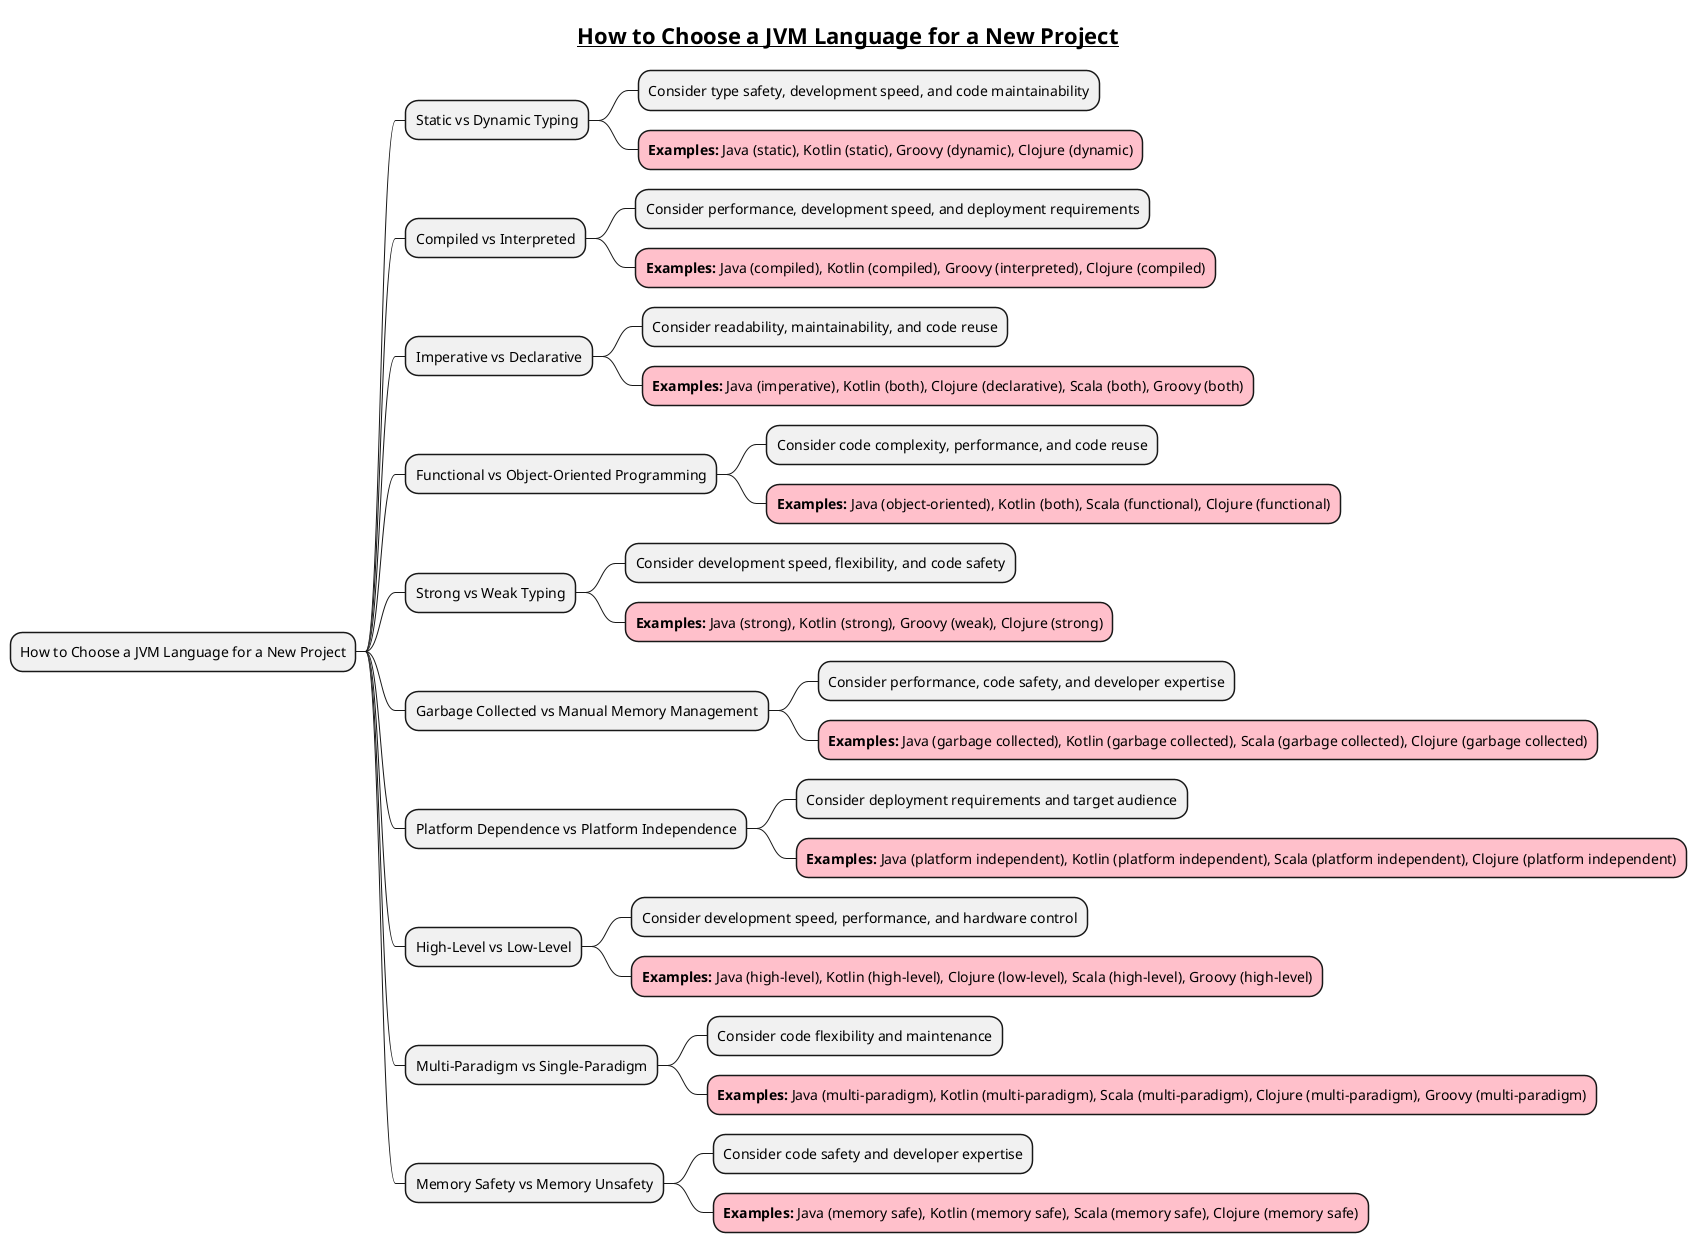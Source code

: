 @startmindmap
title = __How to Choose a JVM Language for a New Project__

* How to Choose a JVM Language for a New Project

** Static vs Dynamic Typing
*** Consider type safety, development speed, and code maintainability
***[#pink] **Examples:** Java (static), Kotlin (static), Groovy (dynamic), Clojure (dynamic)

** Compiled vs Interpreted
*** Consider performance, development speed, and deployment requirements
***[#pink] **Examples:** Java (compiled), Kotlin (compiled), Groovy (interpreted), Clojure (compiled)

** Imperative vs Declarative
*** Consider readability, maintainability, and code reuse
***[#pink] **Examples:** Java (imperative), Kotlin (both), Clojure (declarative), Scala (both), Groovy (both)

** Functional vs Object-Oriented Programming
*** Consider code complexity, performance, and code reuse
***[#pink] **Examples:** Java (object-oriented), Kotlin (both), Scala (functional), Clojure (functional)

** Strong vs Weak Typing
*** Consider development speed, flexibility, and code safety
***[#pink] **Examples:** Java (strong), Kotlin (strong), Groovy (weak), Clojure (strong)

** Garbage Collected vs Manual Memory Management
*** Consider performance, code safety, and developer expertise
***[#pink] **Examples:** Java (garbage collected), Kotlin (garbage collected), Scala (garbage collected), Clojure (garbage collected)

** Platform Dependence vs Platform Independence
*** Consider deployment requirements and target audience
***[#pink] **Examples:** Java (platform independent), Kotlin (platform independent), Scala (platform independent), Clojure (platform independent)

** High-Level vs Low-Level
*** Consider development speed, performance, and hardware control
***[#pink] **Examples:** Java (high-level), Kotlin (high-level), Clojure (low-level), Scala (high-level), Groovy (high-level)

** Multi-Paradigm vs Single-Paradigm
*** Consider code flexibility and maintenance
***[#pink] **Examples:** Java (multi-paradigm), Kotlin (multi-paradigm), Scala (multi-paradigm), Clojure (multi-paradigm), Groovy (multi-paradigm)

** Memory Safety vs Memory Unsafety
*** Consider code safety and developer expertise
***[#pink] **Examples:** Java (memory safe), Kotlin (memory safe), Scala (memory safe), Clojure (memory safe)

@endmindmap
